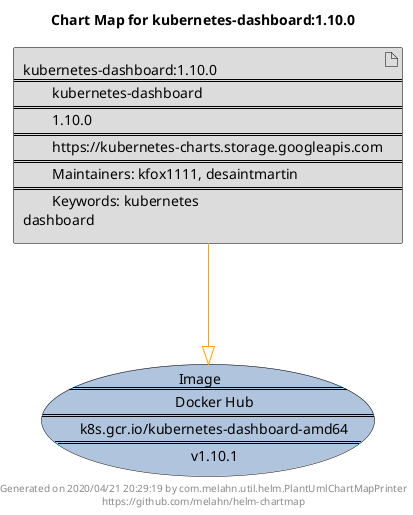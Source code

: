 @startuml
skinparam linetype ortho
skinparam backgroundColor white
skinparam usecaseBorderColor black
skinparam usecaseArrowColor LightSlateGray
skinparam artifactBorderColor black
skinparam artifactArrowColor LightSlateGray

title Chart Map for kubernetes-dashboard:1.10.0

'There is one referenced Helm Chart
artifact "kubernetes-dashboard:1.10.0\n====\n\tkubernetes-dashboard\n====\n\t1.10.0\n====\n\thttps://kubernetes-charts.storage.googleapis.com\n====\n\tMaintainers: kfox1111, desaintmartin\n====\n\tKeywords: kubernetes\ndashboard" as kubernetes_dashboard_1_10_0 #Gainsboro

'There is one referenced Docker Image
usecase "Image\n====\n\tDocker Hub\n====\n\tk8s.gcr.io/kubernetes-dashboard-amd64\n====\n\tv1.10.1" as k8s_gcr_io_kubernetes_dashboard_amd64_v1_10_1 #LightSteelBlue

'Chart Dependencies
kubernetes_dashboard_1_10_0--[#orange]-|>k8s_gcr_io_kubernetes_dashboard_amd64_v1_10_1

center footer Generated on 2020/04/21 20:29:19 by com.melahn.util.helm.PlantUmlChartMapPrinter\nhttps://github.com/melahn/helm-chartmap
@enduml
